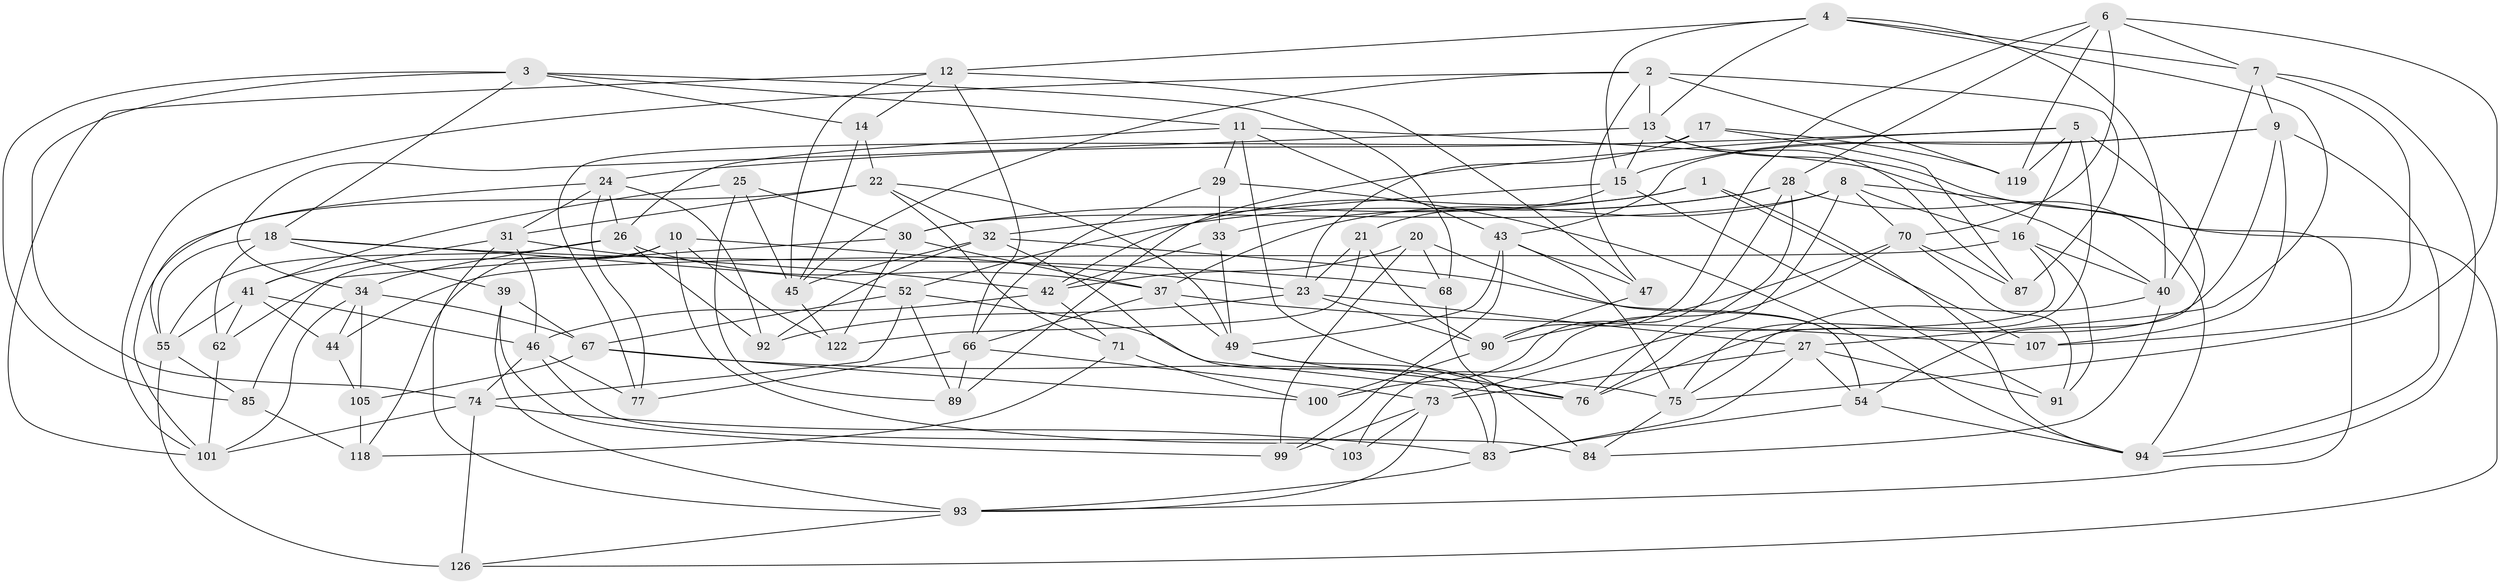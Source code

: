 // Generated by graph-tools (version 1.1) at 2025/24/03/03/25 07:24:29]
// undirected, 78 vertices, 203 edges
graph export_dot {
graph [start="1"]
  node [color=gray90,style=filled];
  1;
  2 [super="+65"];
  3 [super="+78"];
  4 [super="+60"];
  5 [super="+82"];
  6 [super="+38"];
  7 [super="+53"];
  8 [super="+56"];
  9 [super="+35"];
  10 [super="+124"];
  11 [super="+48"];
  12 [super="+81"];
  13 [super="+36"];
  14;
  15 [super="+111"];
  16 [super="+19"];
  17;
  18 [super="+98"];
  20;
  21;
  22 [super="+125"];
  23 [super="+97"];
  24 [super="+63"];
  25;
  26 [super="+64"];
  27 [super="+104"];
  28 [super="+50"];
  29;
  30 [super="+80"];
  31 [super="+79"];
  32 [super="+61"];
  33;
  34 [super="+88"];
  37 [super="+57"];
  39;
  40 [super="+114"];
  41 [super="+113"];
  42 [super="+51"];
  43 [super="+59"];
  44;
  45 [super="+116"];
  46 [super="+58"];
  47;
  49 [super="+72"];
  52 [super="+120"];
  54 [super="+115"];
  55 [super="+69"];
  62;
  66 [super="+121"];
  67 [super="+117"];
  68;
  70 [super="+106"];
  71;
  73 [super="+102"];
  74 [super="+108"];
  75 [super="+86"];
  76 [super="+95"];
  77;
  83 [super="+112"];
  84;
  85;
  87;
  89;
  90 [super="+96"];
  91;
  92;
  93 [super="+123"];
  94 [super="+109"];
  99;
  100;
  101 [super="+110"];
  103;
  105;
  107;
  118;
  119;
  122;
  126;
  1 -- 30;
  1 -- 107;
  1 -- 94;
  1 -- 42;
  2 -- 119;
  2 -- 101;
  2 -- 87;
  2 -- 47;
  2 -- 13;
  2 -- 45;
  3 -- 85;
  3 -- 11;
  3 -- 18;
  3 -- 74;
  3 -- 68;
  3 -- 14;
  4 -- 7;
  4 -- 13;
  4 -- 40;
  4 -- 27;
  4 -- 12;
  4 -- 15;
  5 -- 75;
  5 -- 89;
  5 -- 24;
  5 -- 16;
  5 -- 119;
  5 -- 54;
  6 -- 119;
  6 -- 75;
  6 -- 90;
  6 -- 7;
  6 -- 28;
  6 -- 70;
  7 -- 40;
  7 -- 107;
  7 -- 9;
  7 -- 94;
  8 -- 37;
  8 -- 126;
  8 -- 16;
  8 -- 76;
  8 -- 30;
  8 -- 70;
  9 -- 94;
  9 -- 15;
  9 -- 107;
  9 -- 76;
  9 -- 43;
  10 -- 122;
  10 -- 103 [weight=2];
  10 -- 118;
  10 -- 85;
  10 -- 23;
  11 -- 29;
  11 -- 26;
  11 -- 76;
  11 -- 43;
  11 -- 40;
  12 -- 14;
  12 -- 45;
  12 -- 66;
  12 -- 101;
  12 -- 47;
  13 -- 34;
  13 -- 87;
  13 -- 93;
  13 -- 15;
  14 -- 45;
  14 -- 22;
  15 -- 91;
  15 -- 32;
  15 -- 21;
  16 -- 44;
  16 -- 73;
  16 -- 91;
  16 -- 40;
  17 -- 77;
  17 -- 87;
  17 -- 119;
  17 -- 23;
  18 -- 62;
  18 -- 68;
  18 -- 39;
  18 -- 55;
  18 -- 52;
  20 -- 54;
  20 -- 42;
  20 -- 68;
  20 -- 99;
  21 -- 23;
  21 -- 122;
  21 -- 90;
  22 -- 32;
  22 -- 49;
  22 -- 71;
  22 -- 101;
  22 -- 31;
  23 -- 92;
  23 -- 27;
  23 -- 90;
  24 -- 77;
  24 -- 92;
  24 -- 55;
  24 -- 26;
  24 -- 31;
  25 -- 89;
  25 -- 45;
  25 -- 30;
  25 -- 41;
  26 -- 92;
  26 -- 55;
  26 -- 37;
  26 -- 34;
  27 -- 91;
  27 -- 73;
  27 -- 54;
  27 -- 83;
  28 -- 76;
  28 -- 33;
  28 -- 100;
  28 -- 94;
  28 -- 52;
  29 -- 66;
  29 -- 33;
  29 -- 94;
  30 -- 122;
  30 -- 62;
  30 -- 37;
  31 -- 41;
  31 -- 42;
  31 -- 93;
  31 -- 46;
  32 -- 92;
  32 -- 54;
  32 -- 45;
  32 -- 83;
  33 -- 49;
  33 -- 42;
  34 -- 44;
  34 -- 67;
  34 -- 105;
  34 -- 101;
  37 -- 107;
  37 -- 49;
  37 -- 66;
  39 -- 99;
  39 -- 67;
  39 -- 93;
  40 -- 75;
  40 -- 84;
  41 -- 46;
  41 -- 55;
  41 -- 44;
  41 -- 62;
  42 -- 71;
  42 -- 46;
  43 -- 47;
  43 -- 99;
  43 -- 75;
  43 -- 49;
  44 -- 105;
  45 -- 122;
  46 -- 84;
  46 -- 77;
  46 -- 74;
  47 -- 90;
  49 -- 83;
  49 -- 76;
  52 -- 89;
  52 -- 74;
  52 -- 76;
  52 -- 67;
  54 -- 94;
  54 -- 83;
  55 -- 85;
  55 -- 126;
  62 -- 101;
  66 -- 73;
  66 -- 77;
  66 -- 89;
  67 -- 75;
  67 -- 105;
  67 -- 100;
  68 -- 84;
  70 -- 87;
  70 -- 103;
  70 -- 91;
  70 -- 90;
  71 -- 118;
  71 -- 100;
  73 -- 103;
  73 -- 99;
  73 -- 93;
  74 -- 101;
  74 -- 126;
  74 -- 83;
  75 -- 84;
  83 -- 93;
  85 -- 118;
  90 -- 100;
  93 -- 126;
  105 -- 118;
}
